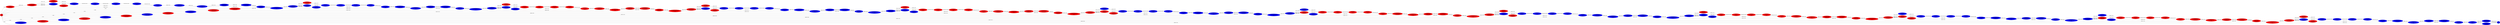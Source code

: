 graph {
rankdir=LR
input[label="input\n0.0ms\n0.0MB", style=filled, fillcolor="red"]
Embedding[label="Embedding\n0.0583449592590332ms\n63.2894140625MB", style=filled, fillcolor="red"]
layer_0_Layer_Norm_Before[label="layer_0_Layer_Norm_Before\n0.0012706559896469ms\n9.9697265625MB", style=filled, fillcolor="red"]
layer_0_Query[label="layer_0_Query\n0.0174765129089355ms\n32.2529296875MB", style=filled, fillcolor="red"]
layer_0_Key[label="layer_0_Key\n0.0172313270568847ms\n22.2529296875MB", style=filled, fillcolor="blue"]
layer_0_Value[label="layer_0_Value\n0.0172220478057861ms\n2.2529296875MB", style=filled, fillcolor="red"]
layer_0_mul[label="layer_0_mul\n0.0885497283935546ms\n498.0MB", style=filled, fillcolor="blue"]
layer_0_div[label="layer_0_div\n0.0305673599243164ms\n520.0MB", style=filled, fillcolor="blue"]
layer_0_softmax[label="layer_0_softmax\n0.0729390106201171ms\n0.0MB", style=filled, fillcolor="blue"]
layer_0_dropout[label="layer_0_dropout\n0.0002622080147266ms\n0.0MB", style=filled, fillcolor="blue"]
layer_0_context[label="layer_0_context\n0.0718917465209961ms\n20.0MB", style=filled, fillcolor="blue"]
layer_0_Self_Attention_Output[label="layer_0_Self_Attention_Output\n0.0175464000701904ms\n2.2529296875MB", style=filled, fillcolor="blue"]
layer_0_Residual_Connection_1[label="layer_0_Residual_Connection_1\n0.0009762240052223ms\n0.0MB", style=filled, fillcolor="blue"]
layer_0_Layer_Norm_After[label="layer_0_Layer_Norm_After\n0.0013572800159454ms\n20.005859375MB", style=filled, fillcolor="blue"]
layer_0_Intermediate_Forward[label="layer_0_Intermediate_Forward\n0.0711145935058593ms\n79.01171875MB", style=filled, fillcolor="blue"]
layer_0_Output[label="layer_0_Output\n0.0656635818481445ms\n9.0029296875MB", style=filled, fillcolor="blue"]
layer_0_mid_position_embedding[label="layer_0_mid_position_embedding\n0.0293304958343505ms\n1.1455078125MB", style=filled, fillcolor="red"]
layer_0_add_mid_position_embedding[label="layer_0_add_mid_position_embedding\n0.0009008640050888ms\n0.0MB", style=filled, fillcolor="blue"]
layer_1_Layer_Norm_Before[label="layer_1_Layer_Norm_Before\n0.0012863039970397ms\n9.9697265625MB", style=filled, fillcolor="blue"]
layer_1_Query[label="layer_1_Query\n0.0174379196166992ms\n2.2529296875MB", style=filled, fillcolor="red"]
layer_1_Key[label="layer_1_Key\n0.01728169631958ms\n2.2529296875MB", style=filled, fillcolor="blue"]
layer_1_Value[label="layer_1_Value\n0.0174435844421386ms\n2.2529296875MB", style=filled, fillcolor="blue"]
layer_1_mul[label="layer_1_mul\n0.0886691513061523ms\n520.0MB", style=filled, fillcolor="blue"]
layer_1_div[label="layer_1_div\n0.0306256313323974ms\n520.0MB", style=filled, fillcolor="blue"]
layer_1_softmax[label="layer_1_softmax\n0.0736061782836914ms\n0.0MB", style=filled, fillcolor="blue"]
layer_1_dropout[label="layer_1_dropout\n0.00018806399405ms\n0.0MB", style=filled, fillcolor="blue"]
layer_1_context[label="layer_1_context\n0.0715413436889648ms\n0.0MB", style=filled, fillcolor="blue"]
layer_1_Self_Attention_Output[label="layer_1_Self_Attention_Output\n0.0174567031860351ms\n2.2529296875MB", style=filled, fillcolor="blue"]
layer_1_Residual_Connection_1[label="layer_1_Residual_Connection_1\n0.0009709759950637ms\n0.0MB", style=filled, fillcolor="blue"]
layer_1_Layer_Norm_After[label="layer_1_Layer_Norm_After\n0.0013173439502716ms\n20.005859375MB", style=filled, fillcolor="blue"]
layer_1_Intermediate_Forward[label="layer_1_Intermediate_Forward\n0.0710699234008789ms\n79.01171875MB", style=filled, fillcolor="blue"]
layer_1_Output[label="layer_1_Output\n0.0663548126220703ms\n9.0029296875MB", style=filled, fillcolor="blue"]
layer_1_mid_position_embedding[label="layer_1_mid_position_embedding\n0.0292732162475585ms\n1.1455078125MB", style=filled, fillcolor="red"]
layer_1_add_mid_position_embedding[label="layer_1_add_mid_position_embedding\n0.0009574720263481ms\n0.0MB", style=filled, fillcolor="blue"]
layer_2_Layer_Norm_Before[label="layer_2_Layer_Norm_Before\n0.001285087943077ms\n9.9697265625MB", style=filled, fillcolor="blue"]
layer_2_Query[label="layer_2_Query\n0.0174427833557128ms\n2.2529296875MB", style=filled, fillcolor="red"]
layer_2_Key[label="layer_2_Key\n0.0171657276153564ms\n2.2529296875MB", style=filled, fillcolor="blue"]
layer_2_Value[label="layer_2_Value\n0.0173848648071289ms\n2.2529296875MB", style=filled, fillcolor="blue"]
layer_2_mul[label="layer_2_mul\n0.0887181091308593ms\n520.0MB", style=filled, fillcolor="red"]
layer_2_div[label="layer_2_div\n0.030614688873291ms\n520.0MB", style=filled, fillcolor="red"]
layer_2_softmax[label="layer_2_softmax\n0.0784569625854492ms\n0.0MB", style=filled, fillcolor="red"]
layer_2_dropout[label="layer_2_dropout\n0.0002414080053567ms\n0.0MB", style=filled, fillcolor="red"]
layer_2_context[label="layer_2_context\n0.0715481262207031ms\n0.0MB", style=filled, fillcolor="red"]
layer_2_Self_Attention_Output[label="layer_2_Self_Attention_Output\n0.0177699832916259ms\n2.2529296875MB", style=filled, fillcolor="red"]
layer_2_Residual_Connection_1[label="layer_2_Residual_Connection_1\n0.0011152319908142ms\n0.0MB", style=filled, fillcolor="red"]
layer_2_Layer_Norm_After[label="layer_2_Layer_Norm_After\n0.0013799359798431ms\n20.005859375MB", style=filled, fillcolor="red"]
layer_2_Intermediate_Forward[label="layer_2_Intermediate_Forward\n0.0712279663085937ms\n79.01171875MB", style=filled, fillcolor="red"]
layer_2_Output[label="layer_2_Output\n0.0664855651855468ms\n9.0029296875MB", style=filled, fillcolor="red"]
layer_2_mid_position_embedding[label="layer_2_mid_position_embedding\n0.0293497924804687ms\n1.1455078125MB", style=filled, fillcolor="blue"]
layer_2_add_mid_position_embedding[label="layer_2_add_mid_position_embedding\n0.0008980799913406ms\n0.0MB", style=filled, fillcolor="red"]
layer_3_Layer_Norm_Before[label="layer_3_Layer_Norm_Before\n0.0013761279582977ms\n9.9697265625MB", style=filled, fillcolor="red"]
layer_3_Query[label="layer_3_Query\n0.0174609279632568ms\n2.2529296875MB", style=filled, fillcolor="red"]
layer_3_Key[label="layer_3_Key\n0.0173723526000976ms\n2.2529296875MB", style=filled, fillcolor="blue"]
layer_3_Value[label="layer_3_Value\n0.0173704643249511ms\n2.2529296875MB", style=filled, fillcolor="red"]
layer_3_mul[label="layer_3_mul\n0.0886422424316406ms\n520.0MB", style=filled, fillcolor="blue"]
layer_3_div[label="layer_3_div\n0.0306906242370605ms\n520.0MB", style=filled, fillcolor="blue"]
layer_3_softmax[label="layer_3_softmax\n0.0732630081176757ms\n0.0MB", style=filled, fillcolor="blue"]
layer_3_dropout[label="layer_3_dropout\n0.0002318720072507ms\n0.0MB", style=filled, fillcolor="blue"]
layer_3_context[label="layer_3_context\n0.0715023651123046ms\n0.0MB", style=filled, fillcolor="blue"]
layer_3_Self_Attention_Output[label="layer_3_Self_Attention_Output\n0.0173229122161865ms\n2.2529296875MB", style=filled, fillcolor="blue"]
layer_3_Residual_Connection_1[label="layer_3_Residual_Connection_1\n0.0009762560129165ms\n0.0MB", style=filled, fillcolor="blue"]
layer_3_Layer_Norm_After[label="layer_3_Layer_Norm_After\n0.0013334399461746ms\n20.005859375MB", style=filled, fillcolor="blue"]
layer_3_Intermediate_Forward[label="layer_3_Intermediate_Forward\n0.0709845428466796ms\n79.01171875MB", style=filled, fillcolor="blue"]
layer_3_Output[label="layer_3_Output\n0.066300064086914ms\n9.0029296875MB", style=filled, fillcolor="blue"]
layer_3_mid_position_embedding[label="layer_3_mid_position_embedding\n0.0292816314697265ms\n1.1455078125MB", style=filled, fillcolor="red"]
layer_3_add_mid_position_embedding[label="layer_3_add_mid_position_embedding\n0.0009625279903411ms\n0.0MB", style=filled, fillcolor="blue"]
layer_4_Layer_Norm_Before[label="layer_4_Layer_Norm_Before\n0.0012958079576492ms\n9.9697265625MB", style=filled, fillcolor="blue"]
layer_4_Query[label="layer_4_Query\n0.0173817920684814ms\n2.2529296875MB", style=filled, fillcolor="red"]
layer_4_Key[label="layer_4_Key\n0.0171687030792236ms\n2.2529296875MB", style=filled, fillcolor="blue"]
layer_4_Value[label="layer_4_Value\n0.017212287902832ms\n2.2529296875MB", style=filled, fillcolor="blue"]
layer_4_mul[label="layer_4_mul\n0.0886120300292968ms\n520.0MB", style=filled, fillcolor="red"]
layer_4_div[label="layer_4_div\n0.0306422729492187ms\n520.0MB", style=filled, fillcolor="red"]
layer_4_softmax[label="layer_4_softmax\n0.0727715530395507ms\n0.0MB", style=filled, fillcolor="red"]
layer_4_dropout[label="layer_4_dropout\n0.0001792320013046ms\n0.0MB", style=filled, fillcolor="red"]
layer_4_context[label="layer_4_context\n0.0715324172973632ms\n0.0MB", style=filled, fillcolor="red"]
layer_4_Self_Attention_Output[label="layer_4_Self_Attention_Output\n0.0175042552947998ms\n2.2529296875MB", style=filled, fillcolor="red"]
layer_4_Residual_Connection_1[label="layer_4_Residual_Connection_1\n0.001180927991867ms\n0.0MB", style=filled, fillcolor="red"]
layer_4_Layer_Norm_After[label="layer_4_Layer_Norm_After\n0.0013599679470062ms\n20.005859375MB", style=filled, fillcolor="red"]
layer_4_Intermediate_Forward[label="layer_4_Intermediate_Forward\n0.071231201171875ms\n79.01171875MB", style=filled, fillcolor="red"]
layer_4_Output[label="layer_4_Output\n0.0671391067504882ms\n9.0029296875MB", style=filled, fillcolor="red"]
layer_4_mid_position_embedding[label="layer_4_mid_position_embedding\n0.029703104019165ms\n1.1455078125MB", style=filled, fillcolor="blue"]
layer_4_add_mid_position_embedding[label="layer_4_add_mid_position_embedding\n0.0009407680034637ms\n0.0MB", style=filled, fillcolor="red"]
layer_5_Layer_Norm_Before[label="layer_5_Layer_Norm_Before\n0.0013020479679107ms\n9.9697265625MB", style=filled, fillcolor="red"]
layer_5_Query[label="layer_5_Query\n0.0172972164154052ms\n2.2529296875MB", style=filled, fillcolor="blue"]
layer_5_Key[label="layer_5_Key\n0.0173836154937744ms\n2.2529296875MB", style=filled, fillcolor="red"]
layer_5_Value[label="layer_5_Value\n0.0172439041137695ms\n2.2529296875MB", style=filled, fillcolor="red"]
layer_5_mul[label="layer_5_mul\n0.0886316452026367ms\n520.0MB", style=filled, fillcolor="blue"]
layer_5_div[label="layer_5_div\n0.0306476802825927ms\n520.0MB", style=filled, fillcolor="blue"]
layer_5_softmax[label="layer_5_softmax\n0.0728098526000976ms\n0.0MB", style=filled, fillcolor="blue"]
layer_5_dropout[label="layer_5_dropout\n0.0002173119932413ms\n0.0MB", style=filled, fillcolor="blue"]
layer_5_context[label="layer_5_context\n0.0715170211791992ms\n0.0MB", style=filled, fillcolor="blue"]
layer_5_Self_Attention_Output[label="layer_5_Self_Attention_Output\n0.0172768325805664ms\n2.2529296875MB", style=filled, fillcolor="blue"]
layer_5_Residual_Connection_1[label="layer_5_Residual_Connection_1\n0.0009704319834709ms\n0.0MB", style=filled, fillcolor="blue"]
layer_5_Layer_Norm_After[label="layer_5_Layer_Norm_After\n0.0014104319810867ms\n20.005859375MB", style=filled, fillcolor="blue"]
layer_5_Intermediate_Forward[label="layer_5_Intermediate_Forward\n0.0710872955322265ms\n79.01171875MB", style=filled, fillcolor="blue"]
layer_5_Output[label="layer_5_Output\n0.0663601608276367ms\n9.0029296875MB", style=filled, fillcolor="blue"]
layer_5_mid_position_embedding[label="layer_5_mid_position_embedding\n0.0293544960021972ms\n1.1455078125MB", style=filled, fillcolor="red"]
layer_5_add_mid_position_embedding[label="layer_5_add_mid_position_embedding\n0.0009514880180358ms\n0.0MB", style=filled, fillcolor="blue"]
layer_6_Layer_Norm_Before[label="layer_6_Layer_Norm_Before\n0.0013443839550018ms\n9.9697265625MB", style=filled, fillcolor="blue"]
layer_6_Query[label="layer_6_Query\n0.0173742713928222ms\n2.2529296875MB", style=filled, fillcolor="blue"]
layer_6_Key[label="layer_6_Key\n0.0173527679443359ms\n2.2529296875MB", style=filled, fillcolor="red"]
layer_6_Value[label="layer_6_Value\n0.0173970870971679ms\n2.2529296875MB", style=filled, fillcolor="blue"]
layer_6_mul[label="layer_6_mul\n0.0886671371459961ms\n520.0MB", style=filled, fillcolor="red"]
layer_6_div[label="layer_6_div\n0.0306786556243896ms\n520.0MB", style=filled, fillcolor="red"]
layer_6_softmax[label="layer_6_softmax\n0.072787841796875ms\n0.0MB", style=filled, fillcolor="red"]
layer_6_dropout[label="layer_6_dropout\n0.0002245119959115ms\n0.0MB", style=filled, fillcolor="red"]
layer_6_context[label="layer_6_context\n0.0712668762207031ms\n0.0MB", style=filled, fillcolor="red"]
layer_6_Self_Attention_Output[label="layer_6_Self_Attention_Output\n0.0175485763549804ms\n2.2529296875MB", style=filled, fillcolor="red"]
layer_6_Residual_Connection_1[label="layer_6_Residual_Connection_1\n0.0009695680141448ms\n0.0MB", style=filled, fillcolor="red"]
layer_6_Layer_Norm_After[label="layer_6_Layer_Norm_After\n0.0012995200157165ms\n20.005859375MB", style=filled, fillcolor="red"]
layer_6_Intermediate_Forward[label="layer_6_Intermediate_Forward\n0.0710302734375ms\n79.01171875MB", style=filled, fillcolor="red"]
layer_6_Output[label="layer_6_Output\n0.0665446090698242ms\n9.0029296875MB", style=filled, fillcolor="red"]
layer_6_mid_position_embedding[label="layer_6_mid_position_embedding\n0.029491039276123ms\n1.1455078125MB", style=filled, fillcolor="blue"]
layer_6_add_mid_position_embedding[label="layer_6_add_mid_position_embedding\n0.0010459200143814ms\n0.0MB", style=filled, fillcolor="red"]
layer_7_Layer_Norm_Before[label="layer_7_Layer_Norm_Before\n0.0013665280342102ms\n9.9697265625MB", style=filled, fillcolor="red"]
layer_7_Query[label="layer_7_Query\n0.0175803203582763ms\n2.2529296875MB", style=filled, fillcolor="red"]
layer_7_Key[label="layer_7_Key\n0.0174375991821289ms\n2.2529296875MB", style=filled, fillcolor="blue"]
layer_7_Value[label="layer_7_Value\n0.0173796806335449ms\n2.2529296875MB", style=filled, fillcolor="red"]
layer_7_mul[label="layer_7_mul\n0.0890696945190429ms\n520.0MB", style=filled, fillcolor="blue"]
layer_7_div[label="layer_7_div\n0.0306241607666015ms\n520.0MB", style=filled, fillcolor="blue"]
layer_7_softmax[label="layer_7_softmax\n0.0728324508666992ms\n0.0MB", style=filled, fillcolor="blue"]
layer_7_dropout[label="layer_7_dropout\n0.0002377600073814ms\n0.0MB", style=filled, fillcolor="blue"]
layer_7_context[label="layer_7_context\n0.0715547866821289ms\n0.0MB", style=filled, fillcolor="blue"]
layer_7_Self_Attention_Output[label="layer_7_Self_Attention_Output\n0.0175222721099853ms\n2.2529296875MB", style=filled, fillcolor="blue"]
layer_7_Residual_Connection_1[label="layer_7_Residual_Connection_1\n0.0009873600006103ms\n0.0MB", style=filled, fillcolor="blue"]
layer_7_Layer_Norm_After[label="layer_7_Layer_Norm_After\n0.0014289599657058ms\n20.005859375MB", style=filled, fillcolor="blue"]
layer_7_Intermediate_Forward[label="layer_7_Intermediate_Forward\n0.0711292190551757ms\n79.01171875MB", style=filled, fillcolor="blue"]
layer_7_Output[label="layer_7_Output\n0.0663224029541015ms\n9.0029296875MB", style=filled, fillcolor="blue"]
layer_7_mid_position_embedding[label="layer_7_mid_position_embedding\n0.0292841911315917ms\n1.1455078125MB", style=filled, fillcolor="red"]
layer_7_add_mid_position_embedding[label="layer_7_add_mid_position_embedding\n0.0009536640048027ms\n0.0MB", style=filled, fillcolor="blue"]
layer_8_Layer_Norm_Before[label="layer_8_Layer_Norm_Before\n0.0013525760173797ms\n9.9697265625MB", style=filled, fillcolor="blue"]
layer_8_Query[label="layer_8_Query\n0.0172825279235839ms\n2.2529296875MB", style=filled, fillcolor="red"]
layer_8_Key[label="layer_8_Key\n0.0173703670501709ms\n2.2529296875MB", style=filled, fillcolor="blue"]
layer_8_Value[label="layer_8_Value\n0.017399616241455ms\n2.2529296875MB", style=filled, fillcolor="blue"]
layer_8_mul[label="layer_8_mul\n0.088663230895996ms\n520.0MB", style=filled, fillcolor="red"]
layer_8_div[label="layer_8_div\n0.0306089916229248ms\n520.0MB", style=filled, fillcolor="red"]
layer_8_softmax[label="layer_8_softmax\n0.0729966430664062ms\n0.0MB", style=filled, fillcolor="red"]
layer_8_dropout[label="layer_8_dropout\n0.0002002879977226ms\n0.0MB", style=filled, fillcolor="red"]
layer_8_context[label="layer_8_context\n0.0712403182983398ms\n0.0MB", style=filled, fillcolor="red"]
layer_8_Self_Attention_Output[label="layer_8_Self_Attention_Output\n0.0175287036895751ms\n2.2529296875MB", style=filled, fillcolor="red"]
layer_8_Residual_Connection_1[label="layer_8_Residual_Connection_1\n0.0009695680141448ms\n0.0MB", style=filled, fillcolor="red"]
layer_8_Layer_Norm_After[label="layer_8_Layer_Norm_After\n0.0013068480491638ms\n20.005859375MB", style=filled, fillcolor="red"]
layer_8_Intermediate_Forward[label="layer_8_Intermediate_Forward\n0.0710932159423828ms\n79.01171875MB", style=filled, fillcolor="red"]
layer_8_Output[label="layer_8_Output\n0.0659056015014648ms\n9.0029296875MB", style=filled, fillcolor="red"]
layer_8_mid_position_embedding[label="layer_8_mid_position_embedding\n0.0294362564086914ms\n1.1455078125MB", style=filled, fillcolor="blue"]
layer_8_add_mid_position_embedding[label="layer_8_add_mid_position_embedding\n0.0009204480051994ms\n0.0MB", style=filled, fillcolor="red"]
layer_9_Layer_Norm_Before[label="layer_9_Layer_Norm_Before\n0.0013315839767456ms\n9.9697265625MB", style=filled, fillcolor="red"]
layer_9_Query[label="layer_9_Query\n0.0174747524261474ms\n2.2529296875MB", style=filled, fillcolor="blue"]
layer_9_Key[label="layer_9_Key\n0.0173565120697021ms\n2.2529296875MB", style=filled, fillcolor="red"]
layer_9_Value[label="layer_9_Value\n0.0174068489074707ms\n2.2529296875MB", style=filled, fillcolor="red"]
layer_9_mul[label="layer_9_mul\n0.0886564788818359ms\n520.0MB", style=filled, fillcolor="blue"]
layer_9_div[label="layer_9_div\n0.030608736038208ms\n520.0MB", style=filled, fillcolor="blue"]
layer_9_softmax[label="layer_9_softmax\n0.0734276504516601ms\n0.0MB", style=filled, fillcolor="blue"]
layer_9_dropout[label="layer_9_dropout\n0.0001951680034399ms\n0.0MB", style=filled, fillcolor="blue"]
layer_9_context[label="layer_9_context\n0.0712035217285156ms\n0.0MB", style=filled, fillcolor="blue"]
layer_9_Self_Attention_Output[label="layer_9_Self_Attention_Output\n0.0175230083465576ms\n2.2529296875MB", style=filled, fillcolor="blue"]
layer_9_Residual_Connection_1[label="layer_9_Residual_Connection_1\n0.0009803839921951ms\n0.0MB", style=filled, fillcolor="blue"]
layer_9_Layer_Norm_After[label="layer_9_Layer_Norm_After\n0.0013312640190124ms\n20.005859375MB", style=filled, fillcolor="blue"]
layer_9_Intermediate_Forward[label="layer_9_Intermediate_Forward\n0.0711100769042968ms\n79.01171875MB", style=filled, fillcolor="blue"]
layer_9_Output[label="layer_9_Output\n0.0663685455322265ms\n9.0029296875MB", style=filled, fillcolor="blue"]
layer_9_mid_position_embedding[label="layer_9_mid_position_embedding\n0.029705919265747ms\n1.1455078125MB", style=filled, fillcolor="red"]
layer_9_add_mid_position_embedding[label="layer_9_add_mid_position_embedding\n0.000961088001728ms\n0.0MB", style=filled, fillcolor="blue"]
layer_10_Layer_Norm_Before[label="layer_10_Layer_Norm_Before\n0.0012703039646148ms\n9.9697265625MB", style=filled, fillcolor="blue"]
layer_10_Query[label="layer_10_Query\n0.0174214401245117ms\n2.2529296875MB", style=filled, fillcolor="blue"]
layer_10_Key[label="layer_10_Key\n0.0173865928649902ms\n2.2529296875MB", style=filled, fillcolor="red"]
layer_10_Value[label="layer_10_Value\n0.0174473285675048ms\n2.2529296875MB", style=filled, fillcolor="blue"]
layer_10_mul[label="layer_10_mul\n0.0886327056884765ms\n520.0MB", style=filled, fillcolor="red"]
layer_10_div[label="layer_10_div\n0.030676191329956ms\n520.0MB", style=filled, fillcolor="red"]
layer_10_softmax[label="layer_10_softmax\n0.073959487915039ms\n0.0MB", style=filled, fillcolor="red"]
layer_10_dropout[label="layer_10_dropout\n0.0002190400063991ms\n0.0MB", style=filled, fillcolor="red"]
layer_10_context[label="layer_10_context\n0.0712834854125976ms\n0.0MB", style=filled, fillcolor="red"]
layer_10_Self_Attention_Output[label="layer_10_Self_Attention_Output\n0.0174771518707275ms\n2.2529296875MB", style=filled, fillcolor="red"]
layer_10_Residual_Connection_1[label="layer_10_Residual_Connection_1\n0.0009636800289154ms\n0.0MB", style=filled, fillcolor="red"]
layer_10_Layer_Norm_After[label="layer_10_Layer_Norm_After\n0.0012945280075073ms\n20.005859375MB", style=filled, fillcolor="red"]
layer_10_Intermediate_Forward[label="layer_10_Intermediate_Forward\n0.0711186218261718ms\n79.01171875MB", style=filled, fillcolor="red"]
layer_10_Output[label="layer_10_Output\n0.0663684158325195ms\n9.0029296875MB", style=filled, fillcolor="red"]
layer_10_mid_position_embedding[label="layer_10_mid_position_embedding\n0.0298214073181152ms\n1.1455078125MB", style=filled, fillcolor="blue"]
layer_10_add_mid_position_embedding[label="layer_10_add_mid_position_embedding\n0.0009691519737243ms\n0.0MB", style=filled, fillcolor="red"]
layer_11_Layer_Norm_Before[label="layer_11_Layer_Norm_Before\n0.0013812160491943ms\n9.9697265625MB", style=filled, fillcolor="red"]
layer_11_Query[label="layer_11_Query\n0.0173419513702392ms\n2.2529296875MB", style=filled, fillcolor="red"]
layer_11_Key[label="layer_11_Key\n0.0174547843933105ms\n2.2529296875MB", style=filled, fillcolor="blue"]
layer_11_Value[label="layer_11_Value\n0.0174020156860351ms\n2.2529296875MB", style=filled, fillcolor="red"]
layer_11_mul[label="layer_11_mul\n0.0885824966430664ms\n520.0MB", style=filled, fillcolor="blue"]
layer_11_div[label="layer_11_div\n0.0306636791229248ms\n520.0MB", style=filled, fillcolor="blue"]
layer_11_softmax[label="layer_11_softmax\n0.0728349456787109ms\n0.0MB", style=filled, fillcolor="blue"]
layer_11_dropout[label="layer_11_dropout\n0.0002040960043668ms\n0.0MB", style=filled, fillcolor="blue"]
layer_11_context[label="layer_11_context\n0.0718178253173828ms\n0.0MB", style=filled, fillcolor="blue"]
layer_11_Self_Attention_Output[label="layer_11_Self_Attention_Output\n0.0175189113616943ms\n2.2529296875MB", style=filled, fillcolor="blue"]
layer_11_Residual_Connection_1[label="layer_11_Residual_Connection_1\n0.0009705600142478ms\n0.0MB", style=filled, fillcolor="blue"]
layer_11_Layer_Norm_After[label="layer_11_Layer_Norm_After\n0.0013179520368576ms\n20.005859375MB", style=filled, fillcolor="blue"]
layer_11_Intermediate_Forward[label="layer_11_Intermediate_Forward\n0.0710448303222656ms\n79.01171875MB", style=filled, fillcolor="blue"]
layer_11_Output[label="layer_11_Output\n0.0663422698974609ms\n9.0029296875MB", style=filled, fillcolor="blue"]
Layer_Norm[label="Layer_Norm\n0.0013424960374832ms\n0.0MB", style=filled, fillcolor="blue"]
Class_Labels_Classifier[label="Class_Labels_Classifier\n0.0020229120254516ms\n4.7757415771484375MB", style=filled, fillcolor="blue"]
Box_Predictor[label="Box_Predictor\n0.001871423959732ms\n4.517593383789063MB", style=filled, fillcolor="blue"]
output[label="output\n0.0ms\n0.0MB", style=filled, fillcolor="blue"]
input -- Embedding[label="9.76MB"];
input -- layer_0_mid_position_embedding[label="9.76MB"];
input -- layer_1_mid_position_embedding[label="9.76MB"];
input -- layer_2_mid_position_embedding[label="9.76MB"];
input -- layer_3_mid_position_embedding[label="9.76MB"];
input -- layer_4_mid_position_embedding[label="9.76MB"];
input -- layer_5_mid_position_embedding[label="9.76MB"];
input -- layer_6_mid_position_embedding[label="9.76MB"];
input -- layer_7_mid_position_embedding[label="9.76MB"];
input -- layer_8_mid_position_embedding[label="9.76MB"];
input -- layer_9_mid_position_embedding[label="9.76MB"];
input -- layer_10_mid_position_embedding[label="9.76MB"];
Embedding -- layer_0_Layer_Norm_Before[label="9.9638671875MB"];
layer_0_Layer_Norm_Before -- layer_0_Query[label="9.9638671875MB"];
layer_0_Layer_Norm_Before -- layer_0_Key[label="9.9638671875MB"];
layer_0_Layer_Norm_Before -- layer_0_Value[label="9.9638671875MB"];
layer_0_Query -- layer_0_mul[label="9.9638671875MB"];
layer_0_Key -- layer_0_mul[label="9.9638671875MB"];
layer_0_mul -- layer_0_div[label="529.4861297607422MB"];
layer_0_div -- layer_0_softmax[label="529.4861297607422MB"];
layer_0_softmax -- layer_0_dropout[label="529.4861297607422MB"];
layer_0_dropout -- layer_0_context[label="529.4861297607422MB"];
layer_0_Value -- layer_0_context[label="9.9638671875MB"];
layer_0_context -- layer_0_Self_Attention_Output[label="9.9638671875MB"];
layer_0_Self_Attention_Output -- layer_0_Residual_Connection_1[label="9.9638671875MB"];
Embedding -- layer_0_Residual_Connection_1[label="9.9638671875MB"];
layer_0_Residual_Connection_1 -- layer_0_Layer_Norm_After[label="9.9638671875MB"];
layer_0_Layer_Norm_After -- layer_0_Intermediate_Forward[label="9.9638671875MB"];
layer_0_Intermediate_Forward -- layer_0_Output[label="39.85546875MB"];
layer_0_Residual_Connection_1 -- layer_0_Output[label="9.9638671875MB"];
layer_0_Output -- layer_0_add_mid_position_embedding[label="9.9638671875MB"];
layer_0_mid_position_embedding -- layer_0_add_mid_position_embedding[label="9.9638671875MB"];
layer_0_add_mid_position_embedding -- layer_1_Layer_Norm_Before[label="9.9638671875MB"];
layer_1_Layer_Norm_Before -- layer_1_Query[label="9.9638671875MB"];
layer_1_Layer_Norm_Before -- layer_1_Key[label="9.9638671875MB"];
layer_1_Layer_Norm_Before -- layer_1_Value[label="9.9638671875MB"];
layer_1_Query -- layer_1_mul[label="9.9638671875MB"];
layer_1_Key -- layer_1_mul[label="9.9638671875MB"];
layer_1_mul -- layer_1_div[label="529.4861297607422MB"];
layer_1_div -- layer_1_softmax[label="529.4861297607422MB"];
layer_1_softmax -- layer_1_dropout[label="529.4861297607422MB"];
layer_1_dropout -- layer_1_context[label="529.4861297607422MB"];
layer_1_Value -- layer_1_context[label="9.9638671875MB"];
layer_1_context -- layer_1_Self_Attention_Output[label="9.9638671875MB"];
layer_1_Self_Attention_Output -- layer_1_Residual_Connection_1[label="9.9638671875MB"];
layer_0_add_mid_position_embedding -- layer_1_Residual_Connection_1[label="9.9638671875MB"];
layer_1_Residual_Connection_1 -- layer_1_Layer_Norm_After[label="9.9638671875MB"];
layer_1_Layer_Norm_After -- layer_1_Intermediate_Forward[label="9.9638671875MB"];
layer_1_Intermediate_Forward -- layer_1_Output[label="39.85546875MB"];
layer_1_Residual_Connection_1 -- layer_1_Output[label="9.9638671875MB"];
layer_1_Output -- layer_1_add_mid_position_embedding[label="9.9638671875MB"];
layer_1_mid_position_embedding -- layer_1_add_mid_position_embedding[label="9.9638671875MB"];
layer_1_add_mid_position_embedding -- layer_2_Layer_Norm_Before[label="9.9638671875MB"];
layer_2_Layer_Norm_Before -- layer_2_Query[label="9.9638671875MB"];
layer_2_Layer_Norm_Before -- layer_2_Key[label="9.9638671875MB"];
layer_2_Layer_Norm_Before -- layer_2_Value[label="9.9638671875MB"];
layer_2_Query -- layer_2_mul[label="9.9638671875MB"];
layer_2_Key -- layer_2_mul[label="9.9638671875MB"];
layer_2_mul -- layer_2_div[label="529.4861297607422MB"];
layer_2_div -- layer_2_softmax[label="529.4861297607422MB"];
layer_2_softmax -- layer_2_dropout[label="529.4861297607422MB"];
layer_2_dropout -- layer_2_context[label="529.4861297607422MB"];
layer_2_Value -- layer_2_context[label="9.9638671875MB"];
layer_2_context -- layer_2_Self_Attention_Output[label="9.9638671875MB"];
layer_2_Self_Attention_Output -- layer_2_Residual_Connection_1[label="9.9638671875MB"];
layer_1_add_mid_position_embedding -- layer_2_Residual_Connection_1[label="9.9638671875MB"];
layer_2_Residual_Connection_1 -- layer_2_Layer_Norm_After[label="9.9638671875MB"];
layer_2_Layer_Norm_After -- layer_2_Intermediate_Forward[label="9.9638671875MB"];
layer_2_Intermediate_Forward -- layer_2_Output[label="39.85546875MB"];
layer_2_Residual_Connection_1 -- layer_2_Output[label="9.9638671875MB"];
layer_2_Output -- layer_2_add_mid_position_embedding[label="9.9638671875MB"];
layer_2_mid_position_embedding -- layer_2_add_mid_position_embedding[label="9.9638671875MB"];
layer_2_add_mid_position_embedding -- layer_3_Layer_Norm_Before[label="9.9638671875MB"];
layer_3_Layer_Norm_Before -- layer_3_Query[label="9.9638671875MB"];
layer_3_Layer_Norm_Before -- layer_3_Key[label="9.9638671875MB"];
layer_3_Layer_Norm_Before -- layer_3_Value[label="9.9638671875MB"];
layer_3_Query -- layer_3_mul[label="9.9638671875MB"];
layer_3_Key -- layer_3_mul[label="9.9638671875MB"];
layer_3_mul -- layer_3_div[label="529.4861297607422MB"];
layer_3_div -- layer_3_softmax[label="529.4861297607422MB"];
layer_3_softmax -- layer_3_dropout[label="529.4861297607422MB"];
layer_3_dropout -- layer_3_context[label="529.4861297607422MB"];
layer_3_Value -- layer_3_context[label="9.9638671875MB"];
layer_3_context -- layer_3_Self_Attention_Output[label="9.9638671875MB"];
layer_3_Self_Attention_Output -- layer_3_Residual_Connection_1[label="9.9638671875MB"];
layer_2_add_mid_position_embedding -- layer_3_Residual_Connection_1[label="9.9638671875MB"];
layer_3_Residual_Connection_1 -- layer_3_Layer_Norm_After[label="9.9638671875MB"];
layer_3_Layer_Norm_After -- layer_3_Intermediate_Forward[label="9.9638671875MB"];
layer_3_Intermediate_Forward -- layer_3_Output[label="39.85546875MB"];
layer_3_Residual_Connection_1 -- layer_3_Output[label="9.9638671875MB"];
layer_3_Output -- layer_3_add_mid_position_embedding[label="9.9638671875MB"];
layer_3_mid_position_embedding -- layer_3_add_mid_position_embedding[label="9.9638671875MB"];
layer_3_add_mid_position_embedding -- layer_4_Layer_Norm_Before[label="9.9638671875MB"];
layer_4_Layer_Norm_Before -- layer_4_Query[label="9.9638671875MB"];
layer_4_Layer_Norm_Before -- layer_4_Key[label="9.9638671875MB"];
layer_4_Layer_Norm_Before -- layer_4_Value[label="9.9638671875MB"];
layer_4_Query -- layer_4_mul[label="9.9638671875MB"];
layer_4_Key -- layer_4_mul[label="9.9638671875MB"];
layer_4_mul -- layer_4_div[label="529.4861297607422MB"];
layer_4_div -- layer_4_softmax[label="529.4861297607422MB"];
layer_4_softmax -- layer_4_dropout[label="529.4861297607422MB"];
layer_4_dropout -- layer_4_context[label="529.4861297607422MB"];
layer_4_Value -- layer_4_context[label="9.9638671875MB"];
layer_4_context -- layer_4_Self_Attention_Output[label="9.9638671875MB"];
layer_4_Self_Attention_Output -- layer_4_Residual_Connection_1[label="9.9638671875MB"];
layer_3_add_mid_position_embedding -- layer_4_Residual_Connection_1[label="9.9638671875MB"];
layer_4_Residual_Connection_1 -- layer_4_Layer_Norm_After[label="9.9638671875MB"];
layer_4_Layer_Norm_After -- layer_4_Intermediate_Forward[label="9.9638671875MB"];
layer_4_Intermediate_Forward -- layer_4_Output[label="39.85546875MB"];
layer_4_Residual_Connection_1 -- layer_4_Output[label="9.9638671875MB"];
layer_4_Output -- layer_4_add_mid_position_embedding[label="9.9638671875MB"];
layer_4_mid_position_embedding -- layer_4_add_mid_position_embedding[label="9.9638671875MB"];
layer_4_add_mid_position_embedding -- layer_5_Layer_Norm_Before[label="9.9638671875MB"];
layer_5_Layer_Norm_Before -- layer_5_Query[label="9.9638671875MB"];
layer_5_Layer_Norm_Before -- layer_5_Key[label="9.9638671875MB"];
layer_5_Layer_Norm_Before -- layer_5_Value[label="9.9638671875MB"];
layer_5_Query -- layer_5_mul[label="9.9638671875MB"];
layer_5_Key -- layer_5_mul[label="9.9638671875MB"];
layer_5_mul -- layer_5_div[label="529.4861297607422MB"];
layer_5_div -- layer_5_softmax[label="529.4861297607422MB"];
layer_5_softmax -- layer_5_dropout[label="529.4861297607422MB"];
layer_5_dropout -- layer_5_context[label="529.4861297607422MB"];
layer_5_Value -- layer_5_context[label="9.9638671875MB"];
layer_5_context -- layer_5_Self_Attention_Output[label="9.9638671875MB"];
layer_5_Self_Attention_Output -- layer_5_Residual_Connection_1[label="9.9638671875MB"];
layer_4_add_mid_position_embedding -- layer_5_Residual_Connection_1[label="9.9638671875MB"];
layer_5_Residual_Connection_1 -- layer_5_Layer_Norm_After[label="9.9638671875MB"];
layer_5_Layer_Norm_After -- layer_5_Intermediate_Forward[label="9.9638671875MB"];
layer_5_Intermediate_Forward -- layer_5_Output[label="39.85546875MB"];
layer_5_Residual_Connection_1 -- layer_5_Output[label="9.9638671875MB"];
layer_5_Output -- layer_5_add_mid_position_embedding[label="9.9638671875MB"];
layer_5_mid_position_embedding -- layer_5_add_mid_position_embedding[label="9.9638671875MB"];
layer_5_add_mid_position_embedding -- layer_6_Layer_Norm_Before[label="9.9638671875MB"];
layer_6_Layer_Norm_Before -- layer_6_Query[label="9.9638671875MB"];
layer_6_Layer_Norm_Before -- layer_6_Key[label="9.9638671875MB"];
layer_6_Layer_Norm_Before -- layer_6_Value[label="9.9638671875MB"];
layer_6_Query -- layer_6_mul[label="9.9638671875MB"];
layer_6_Key -- layer_6_mul[label="9.9638671875MB"];
layer_6_mul -- layer_6_div[label="529.4861297607422MB"];
layer_6_div -- layer_6_softmax[label="529.4861297607422MB"];
layer_6_softmax -- layer_6_dropout[label="529.4861297607422MB"];
layer_6_dropout -- layer_6_context[label="529.4861297607422MB"];
layer_6_Value -- layer_6_context[label="9.9638671875MB"];
layer_6_context -- layer_6_Self_Attention_Output[label="9.9638671875MB"];
layer_6_Self_Attention_Output -- layer_6_Residual_Connection_1[label="9.9638671875MB"];
layer_5_add_mid_position_embedding -- layer_6_Residual_Connection_1[label="9.9638671875MB"];
layer_6_Residual_Connection_1 -- layer_6_Layer_Norm_After[label="9.9638671875MB"];
layer_6_Layer_Norm_After -- layer_6_Intermediate_Forward[label="9.9638671875MB"];
layer_6_Intermediate_Forward -- layer_6_Output[label="39.85546875MB"];
layer_6_Residual_Connection_1 -- layer_6_Output[label="9.9638671875MB"];
layer_6_Output -- layer_6_add_mid_position_embedding[label="9.9638671875MB"];
layer_6_mid_position_embedding -- layer_6_add_mid_position_embedding[label="9.9638671875MB"];
layer_6_add_mid_position_embedding -- layer_7_Layer_Norm_Before[label="9.9638671875MB"];
layer_7_Layer_Norm_Before -- layer_7_Query[label="9.9638671875MB"];
layer_7_Layer_Norm_Before -- layer_7_Key[label="9.9638671875MB"];
layer_7_Layer_Norm_Before -- layer_7_Value[label="9.9638671875MB"];
layer_7_Query -- layer_7_mul[label="9.9638671875MB"];
layer_7_Key -- layer_7_mul[label="9.9638671875MB"];
layer_7_mul -- layer_7_div[label="529.4861297607422MB"];
layer_7_div -- layer_7_softmax[label="529.4861297607422MB"];
layer_7_softmax -- layer_7_dropout[label="529.4861297607422MB"];
layer_7_dropout -- layer_7_context[label="529.4861297607422MB"];
layer_7_Value -- layer_7_context[label="9.9638671875MB"];
layer_7_context -- layer_7_Self_Attention_Output[label="9.9638671875MB"];
layer_7_Self_Attention_Output -- layer_7_Residual_Connection_1[label="9.9638671875MB"];
layer_6_add_mid_position_embedding -- layer_7_Residual_Connection_1[label="9.9638671875MB"];
layer_7_Residual_Connection_1 -- layer_7_Layer_Norm_After[label="9.9638671875MB"];
layer_7_Layer_Norm_After -- layer_7_Intermediate_Forward[label="9.9638671875MB"];
layer_7_Intermediate_Forward -- layer_7_Output[label="39.85546875MB"];
layer_7_Residual_Connection_1 -- layer_7_Output[label="9.9638671875MB"];
layer_7_Output -- layer_7_add_mid_position_embedding[label="9.9638671875MB"];
layer_7_mid_position_embedding -- layer_7_add_mid_position_embedding[label="9.9638671875MB"];
layer_7_add_mid_position_embedding -- layer_8_Layer_Norm_Before[label="9.9638671875MB"];
layer_8_Layer_Norm_Before -- layer_8_Query[label="9.9638671875MB"];
layer_8_Layer_Norm_Before -- layer_8_Key[label="9.9638671875MB"];
layer_8_Layer_Norm_Before -- layer_8_Value[label="9.9638671875MB"];
layer_8_Query -- layer_8_mul[label="9.9638671875MB"];
layer_8_Key -- layer_8_mul[label="9.9638671875MB"];
layer_8_mul -- layer_8_div[label="529.4861297607422MB"];
layer_8_div -- layer_8_softmax[label="529.4861297607422MB"];
layer_8_softmax -- layer_8_dropout[label="529.4861297607422MB"];
layer_8_dropout -- layer_8_context[label="529.4861297607422MB"];
layer_8_Value -- layer_8_context[label="9.9638671875MB"];
layer_8_context -- layer_8_Self_Attention_Output[label="9.9638671875MB"];
layer_8_Self_Attention_Output -- layer_8_Residual_Connection_1[label="9.9638671875MB"];
layer_7_add_mid_position_embedding -- layer_8_Residual_Connection_1[label="9.9638671875MB"];
layer_8_Residual_Connection_1 -- layer_8_Layer_Norm_After[label="9.9638671875MB"];
layer_8_Layer_Norm_After -- layer_8_Intermediate_Forward[label="9.9638671875MB"];
layer_8_Intermediate_Forward -- layer_8_Output[label="39.85546875MB"];
layer_8_Residual_Connection_1 -- layer_8_Output[label="9.9638671875MB"];
layer_8_Output -- layer_8_add_mid_position_embedding[label="9.9638671875MB"];
layer_8_mid_position_embedding -- layer_8_add_mid_position_embedding[label="9.9638671875MB"];
layer_8_add_mid_position_embedding -- layer_9_Layer_Norm_Before[label="9.9638671875MB"];
layer_9_Layer_Norm_Before -- layer_9_Query[label="9.9638671875MB"];
layer_9_Layer_Norm_Before -- layer_9_Key[label="9.9638671875MB"];
layer_9_Layer_Norm_Before -- layer_9_Value[label="9.9638671875MB"];
layer_9_Query -- layer_9_mul[label="9.9638671875MB"];
layer_9_Key -- layer_9_mul[label="9.9638671875MB"];
layer_9_mul -- layer_9_div[label="529.4861297607422MB"];
layer_9_div -- layer_9_softmax[label="529.4861297607422MB"];
layer_9_softmax -- layer_9_dropout[label="529.4861297607422MB"];
layer_9_dropout -- layer_9_context[label="529.4861297607422MB"];
layer_9_Value -- layer_9_context[label="9.9638671875MB"];
layer_9_context -- layer_9_Self_Attention_Output[label="9.9638671875MB"];
layer_9_Self_Attention_Output -- layer_9_Residual_Connection_1[label="9.9638671875MB"];
layer_8_add_mid_position_embedding -- layer_9_Residual_Connection_1[label="9.9638671875MB"];
layer_9_Residual_Connection_1 -- layer_9_Layer_Norm_After[label="9.9638671875MB"];
layer_9_Layer_Norm_After -- layer_9_Intermediate_Forward[label="9.9638671875MB"];
layer_9_Intermediate_Forward -- layer_9_Output[label="39.85546875MB"];
layer_9_Residual_Connection_1 -- layer_9_Output[label="9.9638671875MB"];
layer_9_Output -- layer_9_add_mid_position_embedding[label="9.9638671875MB"];
layer_9_mid_position_embedding -- layer_9_add_mid_position_embedding[label="9.9638671875MB"];
layer_9_add_mid_position_embedding -- layer_10_Layer_Norm_Before[label="9.9638671875MB"];
layer_10_Layer_Norm_Before -- layer_10_Query[label="9.9638671875MB"];
layer_10_Layer_Norm_Before -- layer_10_Key[label="9.9638671875MB"];
layer_10_Layer_Norm_Before -- layer_10_Value[label="9.9638671875MB"];
layer_10_Query -- layer_10_mul[label="9.9638671875MB"];
layer_10_Key -- layer_10_mul[label="9.9638671875MB"];
layer_10_mul -- layer_10_div[label="529.4861297607422MB"];
layer_10_div -- layer_10_softmax[label="529.4861297607422MB"];
layer_10_softmax -- layer_10_dropout[label="529.4861297607422MB"];
layer_10_dropout -- layer_10_context[label="529.4861297607422MB"];
layer_10_Value -- layer_10_context[label="9.9638671875MB"];
layer_10_context -- layer_10_Self_Attention_Output[label="9.9638671875MB"];
layer_10_Self_Attention_Output -- layer_10_Residual_Connection_1[label="9.9638671875MB"];
layer_9_add_mid_position_embedding -- layer_10_Residual_Connection_1[label="9.9638671875MB"];
layer_10_Residual_Connection_1 -- layer_10_Layer_Norm_After[label="9.9638671875MB"];
layer_10_Layer_Norm_After -- layer_10_Intermediate_Forward[label="9.9638671875MB"];
layer_10_Intermediate_Forward -- layer_10_Output[label="39.85546875MB"];
layer_10_Residual_Connection_1 -- layer_10_Output[label="9.9638671875MB"];
layer_10_Output -- layer_10_add_mid_position_embedding[label="9.9638671875MB"];
layer_10_mid_position_embedding -- layer_10_add_mid_position_embedding[label="9.9638671875MB"];
layer_10_add_mid_position_embedding -- layer_11_Layer_Norm_Before[label="9.9638671875MB"];
layer_11_Layer_Norm_Before -- layer_11_Query[label="9.9638671875MB"];
layer_11_Layer_Norm_Before -- layer_11_Key[label="9.9638671875MB"];
layer_11_Layer_Norm_Before -- layer_11_Value[label="9.9638671875MB"];
layer_11_Query -- layer_11_mul[label="9.9638671875MB"];
layer_11_Key -- layer_11_mul[label="9.9638671875MB"];
layer_11_mul -- layer_11_div[label="529.4861297607422MB"];
layer_11_div -- layer_11_softmax[label="529.4861297607422MB"];
layer_11_softmax -- layer_11_dropout[label="529.4861297607422MB"];
layer_11_dropout -- layer_11_context[label="529.4861297607422MB"];
layer_11_Value -- layer_11_context[label="9.9638671875MB"];
layer_11_context -- layer_11_Self_Attention_Output[label="9.9638671875MB"];
layer_11_Self_Attention_Output -- layer_11_Residual_Connection_1[label="9.9638671875MB"];
layer_10_add_mid_position_embedding -- layer_11_Residual_Connection_1[label="9.9638671875MB"];
layer_11_Residual_Connection_1 -- layer_11_Layer_Norm_After[label="9.9638671875MB"];
layer_11_Layer_Norm_After -- layer_11_Intermediate_Forward[label="9.9638671875MB"];
layer_11_Intermediate_Forward -- layer_11_Output[label="39.85546875MB"];
layer_11_Residual_Connection_1 -- layer_11_Output[label="9.9638671875MB"];
layer_11_Output -- Layer_Norm[label="9.9638671875MB"];
Layer_Norm -- Class_Labels_Classifier[label="9.9638671875MB"];
Layer_Norm -- Box_Predictor[label="9.9638671875MB"];
Class_Labels_Classifier -- output[label="0.03509521484375MB"];
Box_Predictor -- output[label="0.00152587890625MB"];
}
